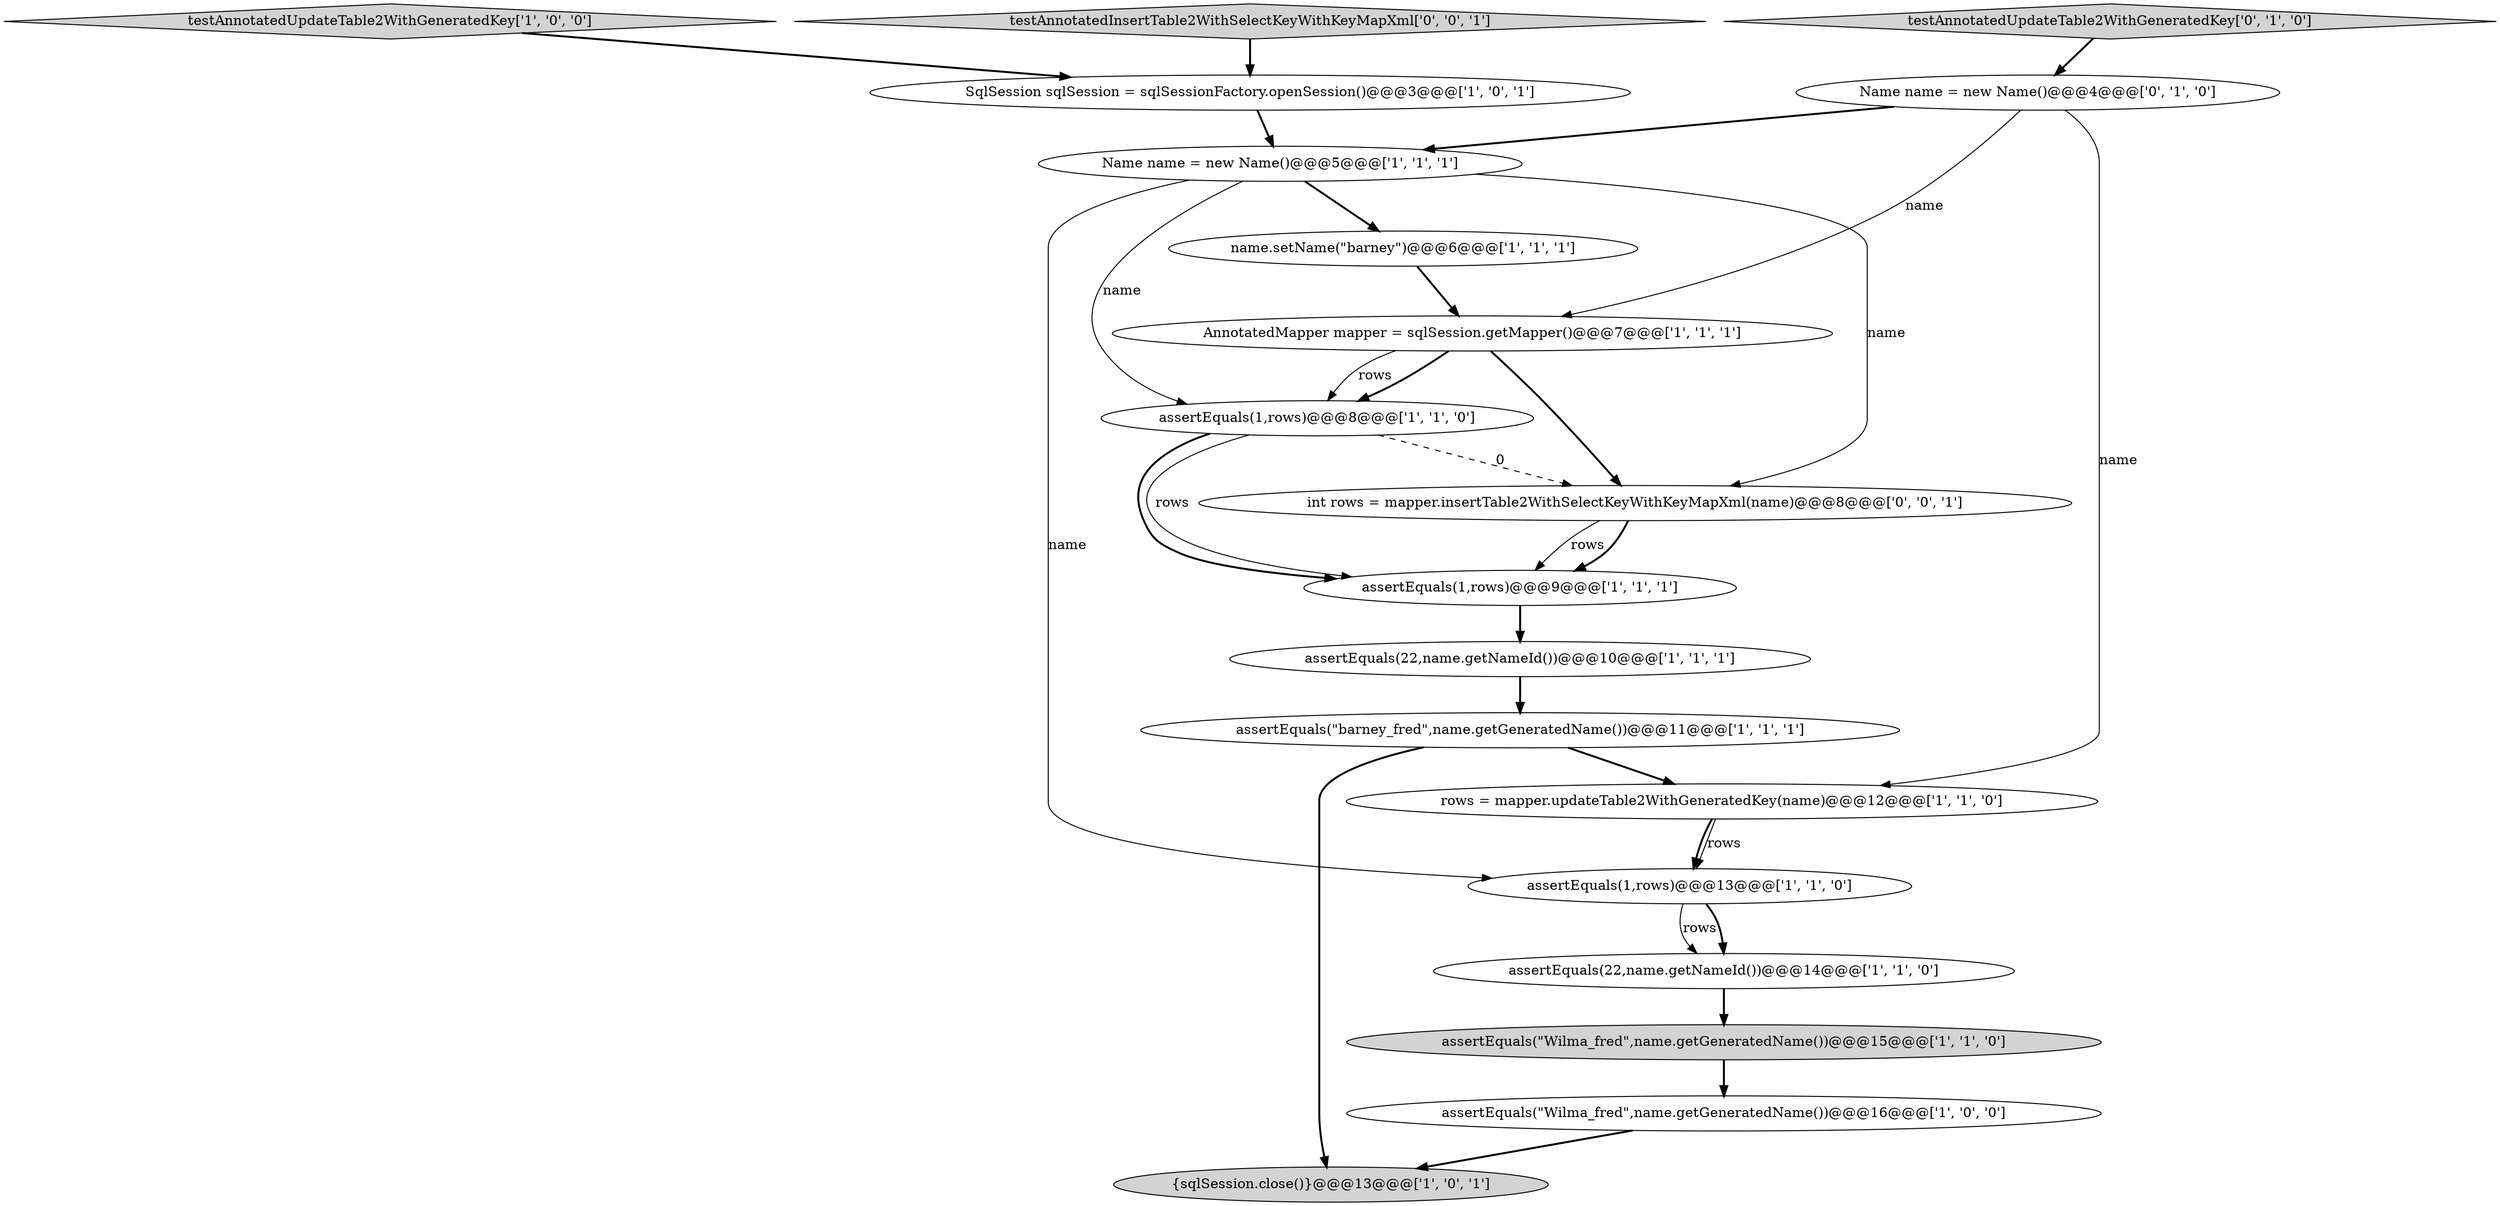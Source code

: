 digraph {
6 [style = filled, label = "assertEquals(1,rows)@@@13@@@['1', '1', '0']", fillcolor = white, shape = ellipse image = "AAA0AAABBB1BBB"];
1 [style = filled, label = "assertEquals(\"Wilma_fred\",name.getGeneratedName())@@@16@@@['1', '0', '0']", fillcolor = white, shape = ellipse image = "AAA0AAABBB1BBB"];
5 [style = filled, label = "assertEquals(1,rows)@@@9@@@['1', '1', '1']", fillcolor = white, shape = ellipse image = "AAA0AAABBB1BBB"];
17 [style = filled, label = "testAnnotatedInsertTable2WithSelectKeyWithKeyMapXml['0', '0', '1']", fillcolor = lightgray, shape = diamond image = "AAA0AAABBB3BBB"];
11 [style = filled, label = "name.setName(\"barney\")@@@6@@@['1', '1', '1']", fillcolor = white, shape = ellipse image = "AAA0AAABBB1BBB"];
8 [style = filled, label = "testAnnotatedUpdateTable2WithGeneratedKey['1', '0', '0']", fillcolor = lightgray, shape = diamond image = "AAA0AAABBB1BBB"];
13 [style = filled, label = "rows = mapper.updateTable2WithGeneratedKey(name)@@@12@@@['1', '1', '0']", fillcolor = white, shape = ellipse image = "AAA0AAABBB1BBB"];
2 [style = filled, label = "assertEquals(1,rows)@@@8@@@['1', '1', '0']", fillcolor = white, shape = ellipse image = "AAA0AAABBB1BBB"];
10 [style = filled, label = "{sqlSession.close()}@@@13@@@['1', '0', '1']", fillcolor = lightgray, shape = ellipse image = "AAA0AAABBB1BBB"];
0 [style = filled, label = "assertEquals(\"barney_fred\",name.getGeneratedName())@@@11@@@['1', '1', '1']", fillcolor = white, shape = ellipse image = "AAA0AAABBB1BBB"];
12 [style = filled, label = "AnnotatedMapper mapper = sqlSession.getMapper()@@@7@@@['1', '1', '1']", fillcolor = white, shape = ellipse image = "AAA0AAABBB1BBB"];
16 [style = filled, label = "testAnnotatedUpdateTable2WithGeneratedKey['0', '1', '0']", fillcolor = lightgray, shape = diamond image = "AAA0AAABBB2BBB"];
9 [style = filled, label = "SqlSession sqlSession = sqlSessionFactory.openSession()@@@3@@@['1', '0', '1']", fillcolor = white, shape = ellipse image = "AAA0AAABBB1BBB"];
14 [style = filled, label = "assertEquals(\"Wilma_fred\",name.getGeneratedName())@@@15@@@['1', '1', '0']", fillcolor = lightgray, shape = ellipse image = "AAA0AAABBB1BBB"];
15 [style = filled, label = "Name name = new Name()@@@4@@@['0', '1', '0']", fillcolor = white, shape = ellipse image = "AAA0AAABBB2BBB"];
18 [style = filled, label = "int rows = mapper.insertTable2WithSelectKeyWithKeyMapXml(name)@@@8@@@['0', '0', '1']", fillcolor = white, shape = ellipse image = "AAA0AAABBB3BBB"];
3 [style = filled, label = "assertEquals(22,name.getNameId())@@@10@@@['1', '1', '1']", fillcolor = white, shape = ellipse image = "AAA0AAABBB1BBB"];
7 [style = filled, label = "Name name = new Name()@@@5@@@['1', '1', '1']", fillcolor = white, shape = ellipse image = "AAA0AAABBB1BBB"];
4 [style = filled, label = "assertEquals(22,name.getNameId())@@@14@@@['1', '1', '0']", fillcolor = white, shape = ellipse image = "AAA0AAABBB1BBB"];
5->3 [style = bold, label=""];
16->15 [style = bold, label=""];
15->12 [style = solid, label="name"];
4->14 [style = bold, label=""];
7->11 [style = bold, label=""];
13->6 [style = solid, label="rows"];
0->13 [style = bold, label=""];
15->7 [style = bold, label=""];
6->4 [style = solid, label="rows"];
17->9 [style = bold, label=""];
7->18 [style = solid, label="name"];
11->12 [style = bold, label=""];
9->7 [style = bold, label=""];
3->0 [style = bold, label=""];
14->1 [style = bold, label=""];
18->5 [style = solid, label="rows"];
6->4 [style = bold, label=""];
12->2 [style = bold, label=""];
0->10 [style = bold, label=""];
15->13 [style = solid, label="name"];
7->6 [style = solid, label="name"];
2->5 [style = solid, label="rows"];
18->5 [style = bold, label=""];
7->2 [style = solid, label="name"];
12->18 [style = bold, label=""];
8->9 [style = bold, label=""];
2->18 [style = dashed, label="0"];
13->6 [style = bold, label=""];
1->10 [style = bold, label=""];
12->2 [style = solid, label="rows"];
2->5 [style = bold, label=""];
}
